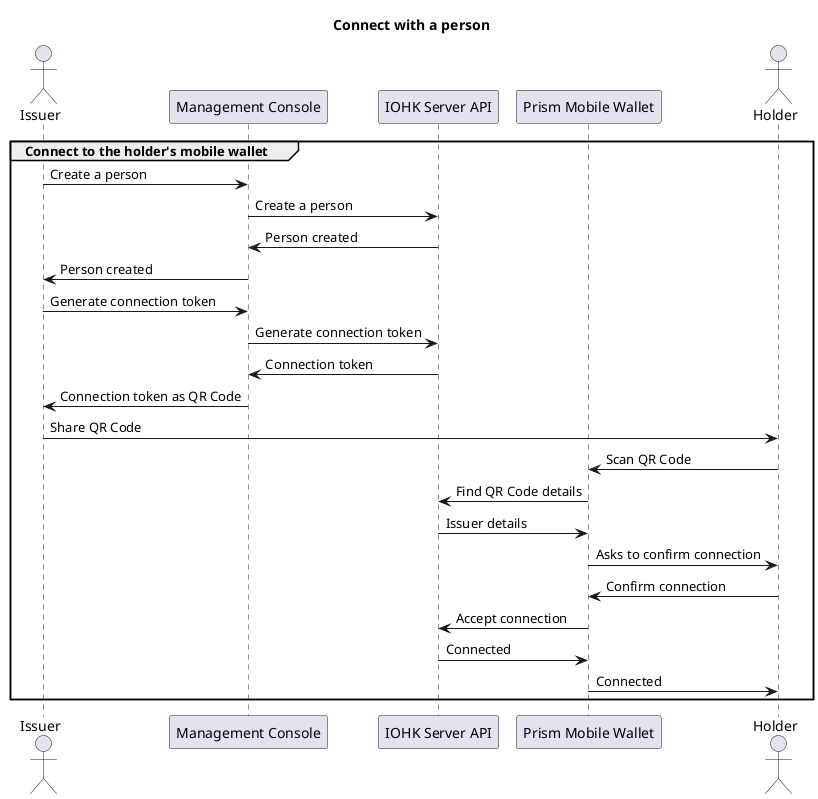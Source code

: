 @startuml
title Connect with a person

actor Issuer
participant "Management Console" as ManagementConsole
participant "IOHK Server API" as ServerAPI
participant "Prism Mobile Wallet" as MobileWallet
actor Holder

group Connect to the holder's mobile wallet
    Issuer -> ManagementConsole : Create a person
    ManagementConsole -> ServerAPI : Create a person
    ServerAPI -> ManagementConsole : Person created
    ManagementConsole -> Issuer : Person created

    Issuer -> ManagementConsole : Generate connection token
    ManagementConsole -> ServerAPI : Generate connection token
    ServerAPI -> ManagementConsole : Connection token
    ManagementConsole -> Issuer : Connection token as QR Code

    Issuer -> Holder : Share QR Code
    Holder -> MobileWallet : Scan QR Code
    MobileWallet -> ServerAPI : Find QR Code details
    ServerAPI -> MobileWallet : Issuer details
    MobileWallet -> Holder : Asks to confirm connection
    Holder -> MobileWallet : Confirm connection
    MobileWallet -> ServerAPI : Accept connection
    ServerAPI -> MobileWallet : Connected
    MobileWallet -> Holder : Connected
end
@enduml